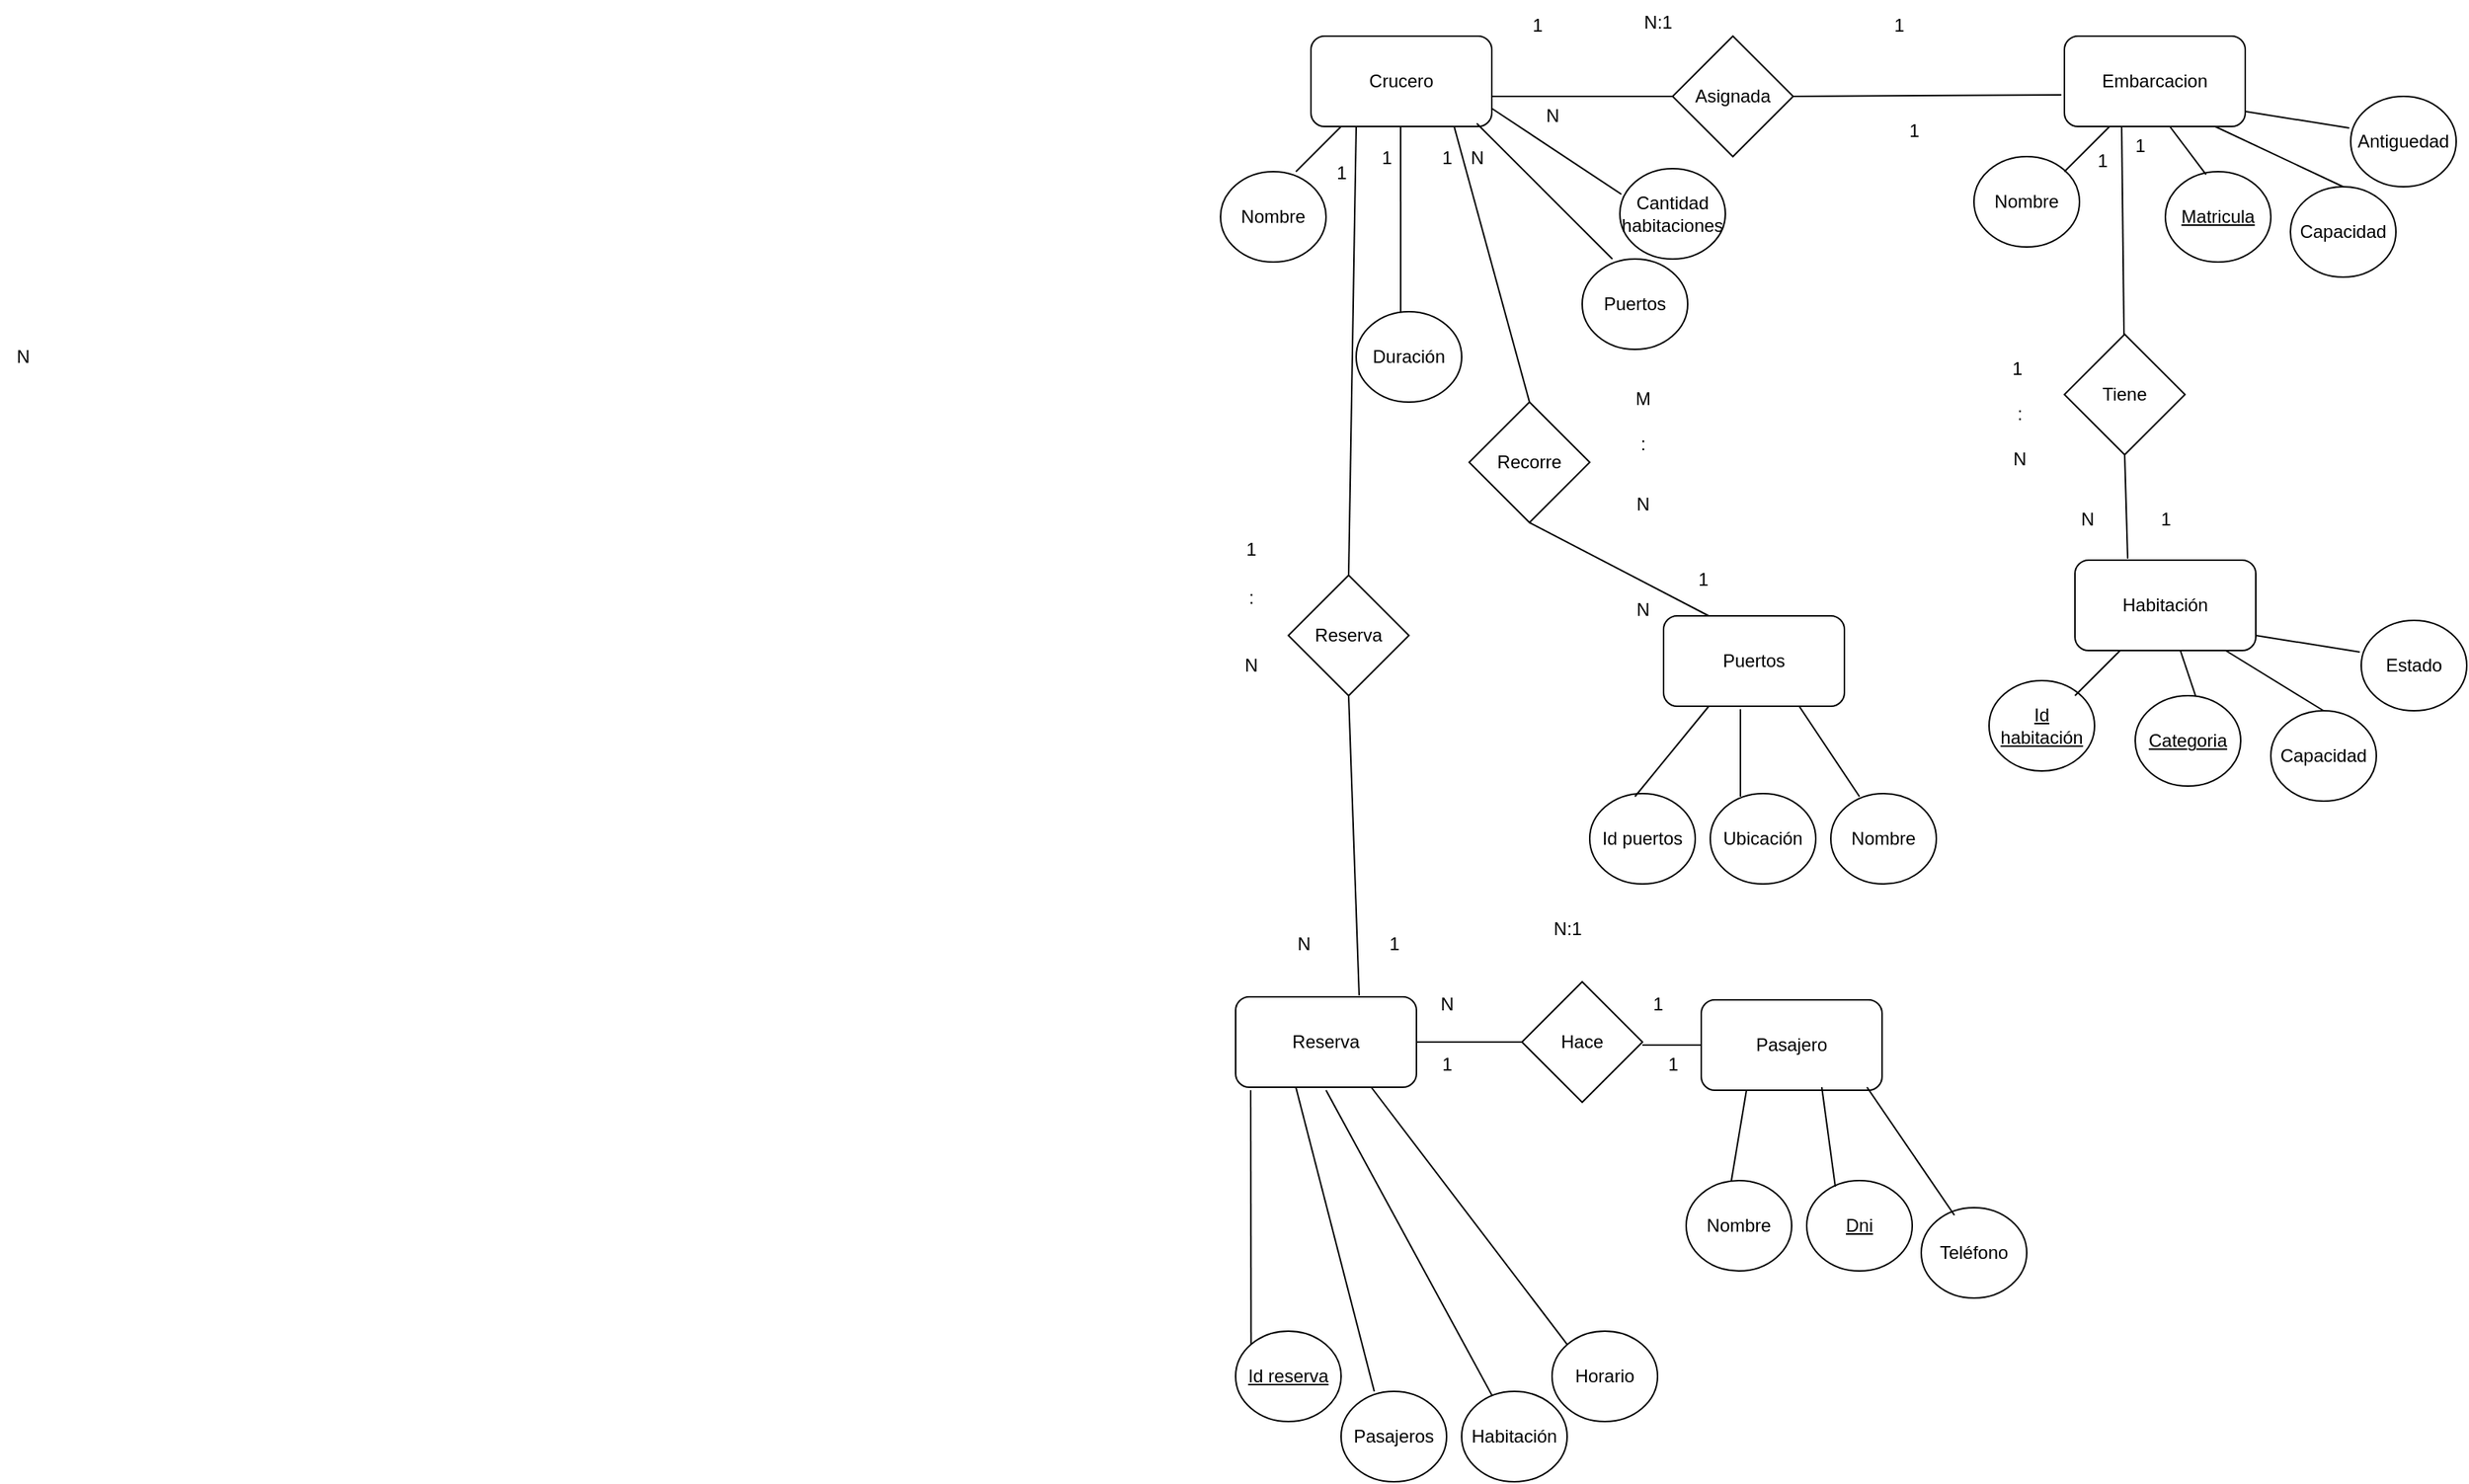 <mxfile version="24.7.13">
  <diagram name="Página-1" id="T7cu36_Ax-Ak4C9Pt9dO">
    <mxGraphModel dx="1941" dy="1603" grid="1" gridSize="10" guides="1" tooltips="1" connect="1" arrows="1" fold="1" page="1" pageScale="1" pageWidth="827" pageHeight="1169" math="0" shadow="0">
      <root>
        <mxCell id="0" />
        <mxCell id="1" parent="0" />
        <mxCell id="RHQW6rZSomPcdx6U7nmE-1" value="Embarcacion" style="rounded=1;whiteSpace=wrap;html=1;" vertex="1" parent="1">
          <mxGeometry x="560" y="22" width="120" height="60" as="geometry" />
        </mxCell>
        <mxCell id="RHQW6rZSomPcdx6U7nmE-2" value="&lt;u&gt;Matricula&lt;/u&gt;" style="ellipse;whiteSpace=wrap;html=1;" vertex="1" parent="1">
          <mxGeometry x="627" y="112" width="70" height="60" as="geometry" />
        </mxCell>
        <mxCell id="RHQW6rZSomPcdx6U7nmE-5" value="Capacidad" style="ellipse;whiteSpace=wrap;html=1;" vertex="1" parent="1">
          <mxGeometry x="710" y="122" width="70" height="60" as="geometry" />
        </mxCell>
        <mxCell id="RHQW6rZSomPcdx6U7nmE-6" value="Nombre" style="ellipse;whiteSpace=wrap;html=1;" vertex="1" parent="1">
          <mxGeometry x="500" y="102" width="70" height="60" as="geometry" />
        </mxCell>
        <mxCell id="RHQW6rZSomPcdx6U7nmE-7" value="" style="endArrow=none;html=1;rounded=0;" edge="1" parent="1">
          <mxGeometry width="50" height="50" relative="1" as="geometry">
            <mxPoint x="560" y="112" as="sourcePoint" />
            <mxPoint x="590" y="82" as="targetPoint" />
          </mxGeometry>
        </mxCell>
        <mxCell id="RHQW6rZSomPcdx6U7nmE-9" value="" style="endArrow=none;html=1;rounded=0;entryX=0.583;entryY=1;entryDx=0;entryDy=0;entryPerimeter=0;exitX=0.386;exitY=0.033;exitDx=0;exitDy=0;exitPerimeter=0;" edge="1" parent="1" source="RHQW6rZSomPcdx6U7nmE-2" target="RHQW6rZSomPcdx6U7nmE-1">
          <mxGeometry width="50" height="50" relative="1" as="geometry">
            <mxPoint x="640" y="112" as="sourcePoint" />
            <mxPoint x="690" y="62" as="targetPoint" />
          </mxGeometry>
        </mxCell>
        <mxCell id="RHQW6rZSomPcdx6U7nmE-10" value="" style="endArrow=none;html=1;rounded=0;entryX=1;entryY=1;entryDx=0;entryDy=0;exitX=0.5;exitY=0;exitDx=0;exitDy=0;" edge="1" parent="1" source="RHQW6rZSomPcdx6U7nmE-5">
          <mxGeometry width="50" height="50" relative="1" as="geometry">
            <mxPoint x="720" y="102" as="sourcePoint" />
            <mxPoint x="660" y="82" as="targetPoint" />
          </mxGeometry>
        </mxCell>
        <mxCell id="RHQW6rZSomPcdx6U7nmE-11" value="Crucero" style="rounded=1;whiteSpace=wrap;html=1;" vertex="1" parent="1">
          <mxGeometry x="60" y="22" width="120" height="60" as="geometry" />
        </mxCell>
        <mxCell id="RHQW6rZSomPcdx6U7nmE-12" value="Duración" style="ellipse;whiteSpace=wrap;html=1;" vertex="1" parent="1">
          <mxGeometry x="90" y="205" width="70" height="60" as="geometry" />
        </mxCell>
        <mxCell id="RHQW6rZSomPcdx6U7nmE-14" value="Nombre" style="ellipse;whiteSpace=wrap;html=1;" vertex="1" parent="1">
          <mxGeometry y="112" width="70" height="60" as="geometry" />
        </mxCell>
        <mxCell id="RHQW6rZSomPcdx6U7nmE-15" value="" style="endArrow=none;html=1;rounded=0;" edge="1" parent="1">
          <mxGeometry width="50" height="50" relative="1" as="geometry">
            <mxPoint x="50" y="112" as="sourcePoint" />
            <mxPoint x="80" y="82" as="targetPoint" />
          </mxGeometry>
        </mxCell>
        <mxCell id="RHQW6rZSomPcdx6U7nmE-16" value="" style="endArrow=none;html=1;rounded=0;entryX=0.583;entryY=1;entryDx=0;entryDy=0;entryPerimeter=0;exitX=0.5;exitY=0;exitDx=0;exitDy=0;" edge="1" parent="1">
          <mxGeometry width="50" height="50" relative="1" as="geometry">
            <mxPoint x="119.54" y="205" as="sourcePoint" />
            <mxPoint x="119.5" y="82" as="targetPoint" />
          </mxGeometry>
        </mxCell>
        <mxCell id="RHQW6rZSomPcdx6U7nmE-18" value="Asignada" style="rhombus;whiteSpace=wrap;html=1;" vertex="1" parent="1">
          <mxGeometry x="300" y="22" width="80" height="80" as="geometry" />
        </mxCell>
        <mxCell id="RHQW6rZSomPcdx6U7nmE-19" value="" style="endArrow=none;html=1;rounded=0;" edge="1" parent="1" target="RHQW6rZSomPcdx6U7nmE-18">
          <mxGeometry width="50" height="50" relative="1" as="geometry">
            <mxPoint x="180" y="62" as="sourcePoint" />
            <mxPoint x="230" y="12" as="targetPoint" />
          </mxGeometry>
        </mxCell>
        <mxCell id="RHQW6rZSomPcdx6U7nmE-20" value="" style="endArrow=none;html=1;rounded=0;exitX=1;exitY=0.5;exitDx=0;exitDy=0;entryX=-0.017;entryY=0.65;entryDx=0;entryDy=0;entryPerimeter=0;" edge="1" parent="1" source="RHQW6rZSomPcdx6U7nmE-18" target="RHQW6rZSomPcdx6U7nmE-1">
          <mxGeometry width="50" height="50" relative="1" as="geometry">
            <mxPoint x="350" y="62" as="sourcePoint" />
            <mxPoint x="480" y="62" as="targetPoint" />
          </mxGeometry>
        </mxCell>
        <mxCell id="RHQW6rZSomPcdx6U7nmE-22" value="Antiguedad" style="ellipse;whiteSpace=wrap;html=1;" vertex="1" parent="1">
          <mxGeometry x="750" y="62" width="70" height="60" as="geometry" />
        </mxCell>
        <mxCell id="RHQW6rZSomPcdx6U7nmE-23" value="" style="endArrow=none;html=1;rounded=0;entryX=-0.014;entryY=0.35;entryDx=0;entryDy=0;entryPerimeter=0;" edge="1" parent="1" target="RHQW6rZSomPcdx6U7nmE-22">
          <mxGeometry width="50" height="50" relative="1" as="geometry">
            <mxPoint x="680" y="72" as="sourcePoint" />
            <mxPoint x="730" y="22" as="targetPoint" />
          </mxGeometry>
        </mxCell>
        <mxCell id="RHQW6rZSomPcdx6U7nmE-24" value="Puertos" style="ellipse;whiteSpace=wrap;html=1;" vertex="1" parent="1">
          <mxGeometry x="240" y="170" width="70" height="60" as="geometry" />
        </mxCell>
        <mxCell id="RHQW6rZSomPcdx6U7nmE-25" value="" style="endArrow=none;html=1;rounded=0;entryX=0.917;entryY=0.967;entryDx=0;entryDy=0;exitX=0.286;exitY=0;exitDx=0;exitDy=0;exitPerimeter=0;entryPerimeter=0;" edge="1" parent="1" source="RHQW6rZSomPcdx6U7nmE-24" target="RHQW6rZSomPcdx6U7nmE-11">
          <mxGeometry width="50" height="50" relative="1" as="geometry">
            <mxPoint x="200" y="117" as="sourcePoint" />
            <mxPoint x="250" y="67" as="targetPoint" />
          </mxGeometry>
        </mxCell>
        <mxCell id="RHQW6rZSomPcdx6U7nmE-26" value="Cantidad habitaciones" style="ellipse;whiteSpace=wrap;html=1;" vertex="1" parent="1">
          <mxGeometry x="265" y="110" width="70" height="60" as="geometry" />
        </mxCell>
        <mxCell id="RHQW6rZSomPcdx6U7nmE-27" value="" style="endArrow=none;html=1;rounded=0;entryX=1;entryY=1;entryDx=0;entryDy=0;exitX=0.014;exitY=0.283;exitDx=0;exitDy=0;exitPerimeter=0;" edge="1" parent="1" source="RHQW6rZSomPcdx6U7nmE-26">
          <mxGeometry width="50" height="50" relative="1" as="geometry">
            <mxPoint x="250" y="130" as="sourcePoint" />
            <mxPoint x="180" y="70" as="targetPoint" />
          </mxGeometry>
        </mxCell>
        <mxCell id="RHQW6rZSomPcdx6U7nmE-28" value="1" style="text;html=1;align=center;verticalAlign=middle;resizable=0;points=[];autosize=1;strokeColor=none;fillColor=none;" vertex="1" parent="1">
          <mxGeometry x="195" width="30" height="30" as="geometry" />
        </mxCell>
        <mxCell id="RHQW6rZSomPcdx6U7nmE-29" value="N" style="text;html=1;align=center;verticalAlign=middle;resizable=0;points=[];autosize=1;strokeColor=none;fillColor=none;" vertex="1" parent="1">
          <mxGeometry x="205" y="60" width="30" height="30" as="geometry" />
        </mxCell>
        <mxCell id="RHQW6rZSomPcdx6U7nmE-30" value="1" style="text;html=1;align=center;verticalAlign=middle;resizable=0;points=[];autosize=1;strokeColor=none;fillColor=none;" vertex="1" parent="1">
          <mxGeometry x="435" width="30" height="30" as="geometry" />
        </mxCell>
        <mxCell id="RHQW6rZSomPcdx6U7nmE-31" value="1" style="text;html=1;align=center;verticalAlign=middle;resizable=0;points=[];autosize=1;strokeColor=none;fillColor=none;" vertex="1" parent="1">
          <mxGeometry x="445" y="70" width="30" height="30" as="geometry" />
        </mxCell>
        <mxCell id="RHQW6rZSomPcdx6U7nmE-32" value="Habitación" style="rounded=1;whiteSpace=wrap;html=1;" vertex="1" parent="1">
          <mxGeometry x="567" y="370" width="120" height="60" as="geometry" />
        </mxCell>
        <mxCell id="RHQW6rZSomPcdx6U7nmE-33" value="&lt;u&gt;Categoria&lt;/u&gt;" style="ellipse;whiteSpace=wrap;html=1;" vertex="1" parent="1">
          <mxGeometry x="607" y="460" width="70" height="60" as="geometry" />
        </mxCell>
        <mxCell id="RHQW6rZSomPcdx6U7nmE-34" value="Capacidad" style="ellipse;whiteSpace=wrap;html=1;" vertex="1" parent="1">
          <mxGeometry x="697" y="470" width="70" height="60" as="geometry" />
        </mxCell>
        <mxCell id="RHQW6rZSomPcdx6U7nmE-35" value="&lt;u&gt;Id habitación&lt;/u&gt;" style="ellipse;whiteSpace=wrap;html=1;" vertex="1" parent="1">
          <mxGeometry x="510" y="450" width="70" height="60" as="geometry" />
        </mxCell>
        <mxCell id="RHQW6rZSomPcdx6U7nmE-36" value="" style="endArrow=none;html=1;rounded=0;" edge="1" parent="1">
          <mxGeometry width="50" height="50" relative="1" as="geometry">
            <mxPoint x="567" y="460" as="sourcePoint" />
            <mxPoint x="597" y="430" as="targetPoint" />
          </mxGeometry>
        </mxCell>
        <mxCell id="RHQW6rZSomPcdx6U7nmE-37" value="" style="endArrow=none;html=1;rounded=0;entryX=0.583;entryY=1;entryDx=0;entryDy=0;entryPerimeter=0;" edge="1" parent="1" target="RHQW6rZSomPcdx6U7nmE-32">
          <mxGeometry width="50" height="50" relative="1" as="geometry">
            <mxPoint x="647" y="460" as="sourcePoint" />
            <mxPoint x="697" y="410" as="targetPoint" />
          </mxGeometry>
        </mxCell>
        <mxCell id="RHQW6rZSomPcdx6U7nmE-38" value="" style="endArrow=none;html=1;rounded=0;entryX=1;entryY=1;entryDx=0;entryDy=0;exitX=0.5;exitY=0;exitDx=0;exitDy=0;" edge="1" parent="1" source="RHQW6rZSomPcdx6U7nmE-34">
          <mxGeometry width="50" height="50" relative="1" as="geometry">
            <mxPoint x="727" y="450" as="sourcePoint" />
            <mxPoint x="667" y="430" as="targetPoint" />
          </mxGeometry>
        </mxCell>
        <mxCell id="RHQW6rZSomPcdx6U7nmE-39" value="Estado" style="ellipse;whiteSpace=wrap;html=1;" vertex="1" parent="1">
          <mxGeometry x="757" y="410" width="70" height="60" as="geometry" />
        </mxCell>
        <mxCell id="RHQW6rZSomPcdx6U7nmE-40" value="" style="endArrow=none;html=1;rounded=0;entryX=-0.014;entryY=0.35;entryDx=0;entryDy=0;entryPerimeter=0;" edge="1" parent="1" target="RHQW6rZSomPcdx6U7nmE-39">
          <mxGeometry width="50" height="50" relative="1" as="geometry">
            <mxPoint x="687" y="420" as="sourcePoint" />
            <mxPoint x="737" y="370" as="targetPoint" />
          </mxGeometry>
        </mxCell>
        <mxCell id="RHQW6rZSomPcdx6U7nmE-43" value="" style="endArrow=none;html=1;rounded=0;entryX=0.5;entryY=1;entryDx=0;entryDy=0;exitX=0.617;exitY=-0.017;exitDx=0;exitDy=0;exitPerimeter=0;" edge="1" parent="1" target="RHQW6rZSomPcdx6U7nmE-44">
          <mxGeometry width="50" height="50" relative="1" as="geometry">
            <mxPoint x="602" y="368.98" as="sourcePoint" />
            <mxPoint x="602.96" y="300" as="targetPoint" />
          </mxGeometry>
        </mxCell>
        <mxCell id="RHQW6rZSomPcdx6U7nmE-44" value="Tiene" style="rhombus;whiteSpace=wrap;html=1;" vertex="1" parent="1">
          <mxGeometry x="560" y="220" width="80" height="80" as="geometry" />
        </mxCell>
        <mxCell id="RHQW6rZSomPcdx6U7nmE-46" value="" style="endArrow=none;html=1;rounded=0;entryX=0.1;entryY=0.067;entryDx=0;entryDy=0;entryPerimeter=0;" edge="1" parent="1" source="RHQW6rZSomPcdx6U7nmE-44" target="RHQW6rZSomPcdx6U7nmE-47">
          <mxGeometry width="50" height="50" relative="1" as="geometry">
            <mxPoint x="550" y="150" as="sourcePoint" />
            <mxPoint x="600" y="100" as="targetPoint" />
          </mxGeometry>
        </mxCell>
        <mxCell id="RHQW6rZSomPcdx6U7nmE-47" value="1" style="text;html=1;align=center;verticalAlign=middle;resizable=0;points=[];autosize=1;strokeColor=none;fillColor=none;" vertex="1" parent="1">
          <mxGeometry x="595" y="80" width="30" height="30" as="geometry" />
        </mxCell>
        <mxCell id="RHQW6rZSomPcdx6U7nmE-48" value="1" style="text;html=1;align=center;verticalAlign=middle;resizable=0;points=[];autosize=1;strokeColor=none;fillColor=none;" vertex="1" parent="1">
          <mxGeometry x="570" y="90" width="30" height="30" as="geometry" />
        </mxCell>
        <mxCell id="RHQW6rZSomPcdx6U7nmE-50" value="N" style="text;html=1;align=center;verticalAlign=middle;resizable=0;points=[];autosize=1;strokeColor=none;fillColor=none;" vertex="1" parent="1">
          <mxGeometry x="560" y="328" width="30" height="30" as="geometry" />
        </mxCell>
        <mxCell id="RHQW6rZSomPcdx6U7nmE-51" value="1" style="text;html=1;align=center;verticalAlign=middle;resizable=0;points=[];autosize=1;strokeColor=none;fillColor=none;" vertex="1" parent="1">
          <mxGeometry x="612" y="328" width="30" height="30" as="geometry" />
        </mxCell>
        <mxCell id="RHQW6rZSomPcdx6U7nmE-52" value="N:1" style="text;html=1;align=center;verticalAlign=middle;resizable=0;points=[];autosize=1;strokeColor=none;fillColor=none;" vertex="1" parent="1">
          <mxGeometry x="270" y="-2" width="40" height="30" as="geometry" />
        </mxCell>
        <mxCell id="RHQW6rZSomPcdx6U7nmE-53" value="N" style="text;html=1;align=center;verticalAlign=middle;resizable=0;points=[];autosize=1;strokeColor=none;fillColor=none;" vertex="1" parent="1">
          <mxGeometry x="515" y="288" width="30" height="30" as="geometry" />
        </mxCell>
        <mxCell id="RHQW6rZSomPcdx6U7nmE-54" value=":" style="text;html=1;align=center;verticalAlign=middle;resizable=0;points=[];autosize=1;strokeColor=none;fillColor=none;" vertex="1" parent="1">
          <mxGeometry x="515" y="258" width="30" height="30" as="geometry" />
        </mxCell>
        <mxCell id="RHQW6rZSomPcdx6U7nmE-55" value="&amp;nbsp; &amp;nbsp; &amp;nbsp;1" style="text;html=1;align=center;verticalAlign=middle;resizable=0;points=[];autosize=1;strokeColor=none;fillColor=none;" vertex="1" parent="1">
          <mxGeometry x="495" y="228" width="50" height="30" as="geometry" />
        </mxCell>
        <mxCell id="RHQW6rZSomPcdx6U7nmE-56" value="Reserva" style="rounded=1;whiteSpace=wrap;html=1;" vertex="1" parent="1">
          <mxGeometry x="10" y="660" width="120" height="60" as="geometry" />
        </mxCell>
        <mxCell id="RHQW6rZSomPcdx6U7nmE-57" value="Pasajeros" style="ellipse;whiteSpace=wrap;html=1;" vertex="1" parent="1">
          <mxGeometry x="80" y="922" width="70" height="60" as="geometry" />
        </mxCell>
        <mxCell id="RHQW6rZSomPcdx6U7nmE-58" value="&lt;u&gt;Id reserva&lt;/u&gt;" style="ellipse;whiteSpace=wrap;html=1;" vertex="1" parent="1">
          <mxGeometry x="10" y="882" width="70" height="60" as="geometry" />
        </mxCell>
        <mxCell id="RHQW6rZSomPcdx6U7nmE-59" value="Habitación" style="ellipse;whiteSpace=wrap;html=1;" vertex="1" parent="1">
          <mxGeometry x="160" y="922" width="70" height="60" as="geometry" />
        </mxCell>
        <mxCell id="RHQW6rZSomPcdx6U7nmE-60" value="Horario" style="ellipse;whiteSpace=wrap;html=1;" vertex="1" parent="1">
          <mxGeometry x="220" y="882" width="70" height="60" as="geometry" />
        </mxCell>
        <mxCell id="RHQW6rZSomPcdx6U7nmE-61" value="" style="endArrow=none;html=1;rounded=0;exitX=0;exitY=0;exitDx=0;exitDy=0;" edge="1" parent="1" source="RHQW6rZSomPcdx6U7nmE-58">
          <mxGeometry width="50" height="50" relative="1" as="geometry">
            <mxPoint x="30" y="862" as="sourcePoint" />
            <mxPoint x="20" y="722" as="targetPoint" />
          </mxGeometry>
        </mxCell>
        <mxCell id="RHQW6rZSomPcdx6U7nmE-63" value="" style="endArrow=none;html=1;rounded=0;entryX=0.333;entryY=1;entryDx=0;entryDy=0;entryPerimeter=0;" edge="1" parent="1" target="RHQW6rZSomPcdx6U7nmE-56">
          <mxGeometry width="50" height="50" relative="1" as="geometry">
            <mxPoint x="102" y="922" as="sourcePoint" />
            <mxPoint x="50" y="722" as="targetPoint" />
          </mxGeometry>
        </mxCell>
        <mxCell id="RHQW6rZSomPcdx6U7nmE-64" value="" style="endArrow=none;html=1;rounded=0;" edge="1" parent="1" source="RHQW6rZSomPcdx6U7nmE-59">
          <mxGeometry width="50" height="50" relative="1" as="geometry">
            <mxPoint x="90" y="850" as="sourcePoint" />
            <mxPoint x="70" y="722" as="targetPoint" />
          </mxGeometry>
        </mxCell>
        <mxCell id="RHQW6rZSomPcdx6U7nmE-65" value="" style="endArrow=none;html=1;rounded=0;entryX=0;entryY=0;entryDx=0;entryDy=0;exitX=0.75;exitY=1;exitDx=0;exitDy=0;" edge="1" parent="1" source="RHQW6rZSomPcdx6U7nmE-56">
          <mxGeometry width="50" height="50" relative="1" as="geometry">
            <mxPoint x="89.75" y="810" as="sourcePoint" />
            <mxPoint x="230.001" y="890.787" as="targetPoint" />
          </mxGeometry>
        </mxCell>
        <mxCell id="RHQW6rZSomPcdx6U7nmE-66" value="Pasajero" style="rounded=1;whiteSpace=wrap;html=1;" vertex="1" parent="1">
          <mxGeometry x="319" y="662" width="120" height="60" as="geometry" />
        </mxCell>
        <mxCell id="RHQW6rZSomPcdx6U7nmE-67" value="&lt;u&gt;Dni&lt;/u&gt;" style="ellipse;whiteSpace=wrap;html=1;" vertex="1" parent="1">
          <mxGeometry x="389" y="782" width="70" height="60" as="geometry" />
        </mxCell>
        <mxCell id="RHQW6rZSomPcdx6U7nmE-68" value="Nombre" style="ellipse;whiteSpace=wrap;html=1;" vertex="1" parent="1">
          <mxGeometry x="309" y="782" width="70" height="60" as="geometry" />
        </mxCell>
        <mxCell id="RHQW6rZSomPcdx6U7nmE-69" value="Teléfono" style="ellipse;whiteSpace=wrap;html=1;" vertex="1" parent="1">
          <mxGeometry x="465" y="800" width="70" height="60" as="geometry" />
        </mxCell>
        <mxCell id="RHQW6rZSomPcdx6U7nmE-71" value="" style="endArrow=none;html=1;rounded=0;entryX=0.25;entryY=1;entryDx=0;entryDy=0;" edge="1" parent="1" target="RHQW6rZSomPcdx6U7nmE-66">
          <mxGeometry width="50" height="50" relative="1" as="geometry">
            <mxPoint x="339" y="782" as="sourcePoint" />
            <mxPoint x="389" y="732" as="targetPoint" />
          </mxGeometry>
        </mxCell>
        <mxCell id="RHQW6rZSomPcdx6U7nmE-72" value="" style="endArrow=none;html=1;rounded=0;exitX=0.271;exitY=0.067;exitDx=0;exitDy=0;exitPerimeter=0;" edge="1" parent="1" source="RHQW6rZSomPcdx6U7nmE-67">
          <mxGeometry width="50" height="50" relative="1" as="geometry">
            <mxPoint x="349" y="770" as="sourcePoint" />
            <mxPoint x="399" y="720" as="targetPoint" />
          </mxGeometry>
        </mxCell>
        <mxCell id="RHQW6rZSomPcdx6U7nmE-73" value="" style="endArrow=none;html=1;rounded=0;exitX=0.4;exitY=0.05;exitDx=0;exitDy=0;exitPerimeter=0;" edge="1" parent="1">
          <mxGeometry width="50" height="50" relative="1" as="geometry">
            <mxPoint x="487" y="805" as="sourcePoint" />
            <mxPoint x="429" y="720" as="targetPoint" />
          </mxGeometry>
        </mxCell>
        <mxCell id="RHQW6rZSomPcdx6U7nmE-75" value="Hace" style="rhombus;whiteSpace=wrap;html=1;" vertex="1" parent="1">
          <mxGeometry x="200" y="650" width="80" height="80" as="geometry" />
        </mxCell>
        <mxCell id="RHQW6rZSomPcdx6U7nmE-76" value="" style="endArrow=none;html=1;rounded=0;" edge="1" parent="1" source="RHQW6rZSomPcdx6U7nmE-56">
          <mxGeometry width="50" height="50" relative="1" as="geometry">
            <mxPoint x="150" y="740" as="sourcePoint" />
            <mxPoint x="200" y="690" as="targetPoint" />
          </mxGeometry>
        </mxCell>
        <mxCell id="RHQW6rZSomPcdx6U7nmE-77" value="" style="endArrow=none;html=1;rounded=0;entryX=0;entryY=0.5;entryDx=0;entryDy=0;" edge="1" parent="1" target="RHQW6rZSomPcdx6U7nmE-66">
          <mxGeometry width="50" height="50" relative="1" as="geometry">
            <mxPoint x="280" y="692" as="sourcePoint" />
            <mxPoint x="330" y="642" as="targetPoint" />
          </mxGeometry>
        </mxCell>
        <mxCell id="RHQW6rZSomPcdx6U7nmE-78" value="1" style="text;html=1;align=center;verticalAlign=middle;resizable=0;points=[];autosize=1;strokeColor=none;fillColor=none;" vertex="1" parent="1">
          <mxGeometry x="275" y="650" width="30" height="30" as="geometry" />
        </mxCell>
        <mxCell id="RHQW6rZSomPcdx6U7nmE-79" value="1" style="text;html=1;align=center;verticalAlign=middle;resizable=0;points=[];autosize=1;strokeColor=none;fillColor=none;" vertex="1" parent="1">
          <mxGeometry x="285" y="690" width="30" height="30" as="geometry" />
        </mxCell>
        <mxCell id="RHQW6rZSomPcdx6U7nmE-80" value="N" style="text;html=1;align=center;verticalAlign=middle;resizable=0;points=[];autosize=1;strokeColor=none;fillColor=none;" vertex="1" parent="1">
          <mxGeometry x="135" y="650" width="30" height="30" as="geometry" />
        </mxCell>
        <mxCell id="RHQW6rZSomPcdx6U7nmE-81" value="1" style="text;html=1;align=center;verticalAlign=middle;resizable=0;points=[];autosize=1;strokeColor=none;fillColor=none;" vertex="1" parent="1">
          <mxGeometry x="135" y="690" width="30" height="30" as="geometry" />
        </mxCell>
        <mxCell id="RHQW6rZSomPcdx6U7nmE-82" value="N:1" style="text;html=1;align=center;verticalAlign=middle;resizable=0;points=[];autosize=1;strokeColor=none;fillColor=none;" vertex="1" parent="1">
          <mxGeometry x="210" y="600" width="40" height="30" as="geometry" />
        </mxCell>
        <mxCell id="RHQW6rZSomPcdx6U7nmE-83" value="Reserva" style="rhombus;whiteSpace=wrap;html=1;" vertex="1" parent="1">
          <mxGeometry x="45" y="380" width="80" height="80" as="geometry" />
        </mxCell>
        <mxCell id="RHQW6rZSomPcdx6U7nmE-84" value="" style="endArrow=none;html=1;rounded=0;exitX=0.683;exitY=-0.017;exitDx=0;exitDy=0;exitPerimeter=0;entryX=0.5;entryY=1;entryDx=0;entryDy=0;" edge="1" parent="1" source="RHQW6rZSomPcdx6U7nmE-56" target="RHQW6rZSomPcdx6U7nmE-83">
          <mxGeometry width="50" height="50" relative="1" as="geometry">
            <mxPoint x="30" y="338" as="sourcePoint" />
            <mxPoint x="80" y="460" as="targetPoint" />
          </mxGeometry>
        </mxCell>
        <mxCell id="RHQW6rZSomPcdx6U7nmE-85" value="" style="endArrow=none;html=1;rounded=0;entryX=0.25;entryY=1;entryDx=0;entryDy=0;exitX=0.5;exitY=0;exitDx=0;exitDy=0;" edge="1" parent="1" source="RHQW6rZSomPcdx6U7nmE-83" target="RHQW6rZSomPcdx6U7nmE-11">
          <mxGeometry width="50" height="50" relative="1" as="geometry">
            <mxPoint x="80" y="212" as="sourcePoint" />
            <mxPoint x="130" y="162" as="targetPoint" />
          </mxGeometry>
        </mxCell>
        <mxCell id="RHQW6rZSomPcdx6U7nmE-86" value="1" style="text;html=1;align=center;verticalAlign=middle;resizable=0;points=[];autosize=1;strokeColor=none;fillColor=none;" vertex="1" parent="1">
          <mxGeometry x="100" y="610" width="30" height="30" as="geometry" />
        </mxCell>
        <mxCell id="RHQW6rZSomPcdx6U7nmE-87" value="1" style="text;html=1;align=center;verticalAlign=middle;resizable=0;points=[];autosize=1;strokeColor=none;fillColor=none;" vertex="1" parent="1">
          <mxGeometry x="65" y="98" width="30" height="30" as="geometry" />
        </mxCell>
        <mxCell id="RHQW6rZSomPcdx6U7nmE-88" value="N" style="text;html=1;align=center;verticalAlign=middle;resizable=0;points=[];autosize=1;strokeColor=none;fillColor=none;" vertex="1" parent="1">
          <mxGeometry x="40" y="610" width="30" height="30" as="geometry" />
        </mxCell>
        <mxCell id="RHQW6rZSomPcdx6U7nmE-89" value="1" style="text;html=1;align=center;verticalAlign=middle;resizable=0;points=[];autosize=1;strokeColor=none;fillColor=none;" vertex="1" parent="1">
          <mxGeometry x="95" y="88" width="30" height="30" as="geometry" />
        </mxCell>
        <mxCell id="RHQW6rZSomPcdx6U7nmE-90" value="N" style="text;html=1;align=center;verticalAlign=middle;resizable=0;points=[];autosize=1;strokeColor=none;fillColor=none;" vertex="1" parent="1">
          <mxGeometry x="-810" y="220" width="30" height="30" as="geometry" />
        </mxCell>
        <mxCell id="RHQW6rZSomPcdx6U7nmE-91" value="N" style="text;html=1;align=center;verticalAlign=middle;resizable=0;points=[];autosize=1;strokeColor=none;fillColor=none;" vertex="1" parent="1">
          <mxGeometry x="5" y="425" width="30" height="30" as="geometry" />
        </mxCell>
        <mxCell id="RHQW6rZSomPcdx6U7nmE-92" value=":" style="text;html=1;align=center;verticalAlign=middle;resizable=0;points=[];autosize=1;strokeColor=none;fillColor=none;" vertex="1" parent="1">
          <mxGeometry x="5" y="380" width="30" height="30" as="geometry" />
        </mxCell>
        <mxCell id="RHQW6rZSomPcdx6U7nmE-93" value="1" style="text;html=1;align=center;verticalAlign=middle;resizable=0;points=[];autosize=1;strokeColor=none;fillColor=none;" vertex="1" parent="1">
          <mxGeometry x="5" y="348" width="30" height="30" as="geometry" />
        </mxCell>
        <mxCell id="RHQW6rZSomPcdx6U7nmE-94" value="Puertos" style="rounded=1;whiteSpace=wrap;html=1;" vertex="1" parent="1">
          <mxGeometry x="294" y="407" width="120" height="60" as="geometry" />
        </mxCell>
        <mxCell id="RHQW6rZSomPcdx6U7nmE-95" value="Id puertos" style="ellipse;whiteSpace=wrap;html=1;" vertex="1" parent="1">
          <mxGeometry x="245" y="525" width="70" height="60" as="geometry" />
        </mxCell>
        <mxCell id="RHQW6rZSomPcdx6U7nmE-96" value="Ubicación" style="ellipse;whiteSpace=wrap;html=1;" vertex="1" parent="1">
          <mxGeometry x="325" y="525" width="70" height="60" as="geometry" />
        </mxCell>
        <mxCell id="RHQW6rZSomPcdx6U7nmE-97" value="Nombre" style="ellipse;whiteSpace=wrap;html=1;" vertex="1" parent="1">
          <mxGeometry x="405" y="525" width="70" height="60" as="geometry" />
        </mxCell>
        <mxCell id="RHQW6rZSomPcdx6U7nmE-98" value="" style="endArrow=none;html=1;rounded=0;entryX=0.25;entryY=1;entryDx=0;entryDy=0;" edge="1" parent="1" target="RHQW6rZSomPcdx6U7nmE-94">
          <mxGeometry width="50" height="50" relative="1" as="geometry">
            <mxPoint x="275" y="527" as="sourcePoint" />
            <mxPoint x="325" y="477" as="targetPoint" />
          </mxGeometry>
        </mxCell>
        <mxCell id="RHQW6rZSomPcdx6U7nmE-99" value="" style="endArrow=none;html=1;rounded=0;entryX=0.425;entryY=1.033;entryDx=0;entryDy=0;entryPerimeter=0;" edge="1" parent="1" target="RHQW6rZSomPcdx6U7nmE-94">
          <mxGeometry width="50" height="50" relative="1" as="geometry">
            <mxPoint x="345" y="527" as="sourcePoint" />
            <mxPoint x="395" y="477" as="targetPoint" />
          </mxGeometry>
        </mxCell>
        <mxCell id="RHQW6rZSomPcdx6U7nmE-101" value="" style="endArrow=none;html=1;rounded=0;entryX=0.75;entryY=1;entryDx=0;entryDy=0;" edge="1" parent="1" target="RHQW6rZSomPcdx6U7nmE-94">
          <mxGeometry width="50" height="50" relative="1" as="geometry">
            <mxPoint x="424" y="527" as="sourcePoint" />
            <mxPoint x="474" y="477" as="targetPoint" />
          </mxGeometry>
        </mxCell>
        <mxCell id="RHQW6rZSomPcdx6U7nmE-102" value="" style="endArrow=none;html=1;rounded=0;exitX=0.5;exitY=0;exitDx=0;exitDy=0;" edge="1" parent="1" source="RHQW6rZSomPcdx6U7nmE-103">
          <mxGeometry width="50" height="50" relative="1" as="geometry">
            <mxPoint x="195" y="265" as="sourcePoint" />
            <mxPoint x="155" y="82" as="targetPoint" />
          </mxGeometry>
        </mxCell>
        <mxCell id="RHQW6rZSomPcdx6U7nmE-103" value="Recorre" style="rhombus;whiteSpace=wrap;html=1;" vertex="1" parent="1">
          <mxGeometry x="165" y="265" width="80" height="80" as="geometry" />
        </mxCell>
        <mxCell id="RHQW6rZSomPcdx6U7nmE-104" value="" style="endArrow=none;html=1;rounded=0;exitX=0.25;exitY=0;exitDx=0;exitDy=0;" edge="1" parent="1" source="RHQW6rZSomPcdx6U7nmE-94">
          <mxGeometry width="50" height="50" relative="1" as="geometry">
            <mxPoint x="155" y="395" as="sourcePoint" />
            <mxPoint x="205" y="345" as="targetPoint" />
          </mxGeometry>
        </mxCell>
        <mxCell id="RHQW6rZSomPcdx6U7nmE-105" value="1" style="text;html=1;align=center;verticalAlign=middle;resizable=0;points=[];autosize=1;strokeColor=none;fillColor=none;" vertex="1" parent="1">
          <mxGeometry x="135" y="88" width="30" height="30" as="geometry" />
        </mxCell>
        <mxCell id="RHQW6rZSomPcdx6U7nmE-106" value="N" style="text;html=1;align=center;verticalAlign=middle;resizable=0;points=[];autosize=1;strokeColor=none;fillColor=none;" vertex="1" parent="1">
          <mxGeometry x="155" y="88" width="30" height="30" as="geometry" />
        </mxCell>
        <mxCell id="RHQW6rZSomPcdx6U7nmE-107" value="N" style="text;html=1;align=center;verticalAlign=middle;resizable=0;points=[];autosize=1;strokeColor=none;fillColor=none;" vertex="1" parent="1">
          <mxGeometry x="265" y="388" width="30" height="30" as="geometry" />
        </mxCell>
        <mxCell id="RHQW6rZSomPcdx6U7nmE-108" value="1" style="text;html=1;align=center;verticalAlign=middle;resizable=0;points=[];autosize=1;strokeColor=none;fillColor=none;" vertex="1" parent="1">
          <mxGeometry x="305" y="368" width="30" height="30" as="geometry" />
        </mxCell>
        <mxCell id="RHQW6rZSomPcdx6U7nmE-109" value="M" style="text;html=1;align=center;verticalAlign=middle;resizable=0;points=[];autosize=1;strokeColor=none;fillColor=none;" vertex="1" parent="1">
          <mxGeometry x="265" y="248" width="30" height="30" as="geometry" />
        </mxCell>
        <mxCell id="RHQW6rZSomPcdx6U7nmE-110" value=":" style="text;html=1;align=center;verticalAlign=middle;resizable=0;points=[];autosize=1;strokeColor=none;fillColor=none;" vertex="1" parent="1">
          <mxGeometry x="265" y="278" width="30" height="30" as="geometry" />
        </mxCell>
        <mxCell id="RHQW6rZSomPcdx6U7nmE-111" value="N" style="text;html=1;align=center;verticalAlign=middle;resizable=0;points=[];autosize=1;strokeColor=none;fillColor=none;" vertex="1" parent="1">
          <mxGeometry x="265" y="318" width="30" height="30" as="geometry" />
        </mxCell>
      </root>
    </mxGraphModel>
  </diagram>
</mxfile>

